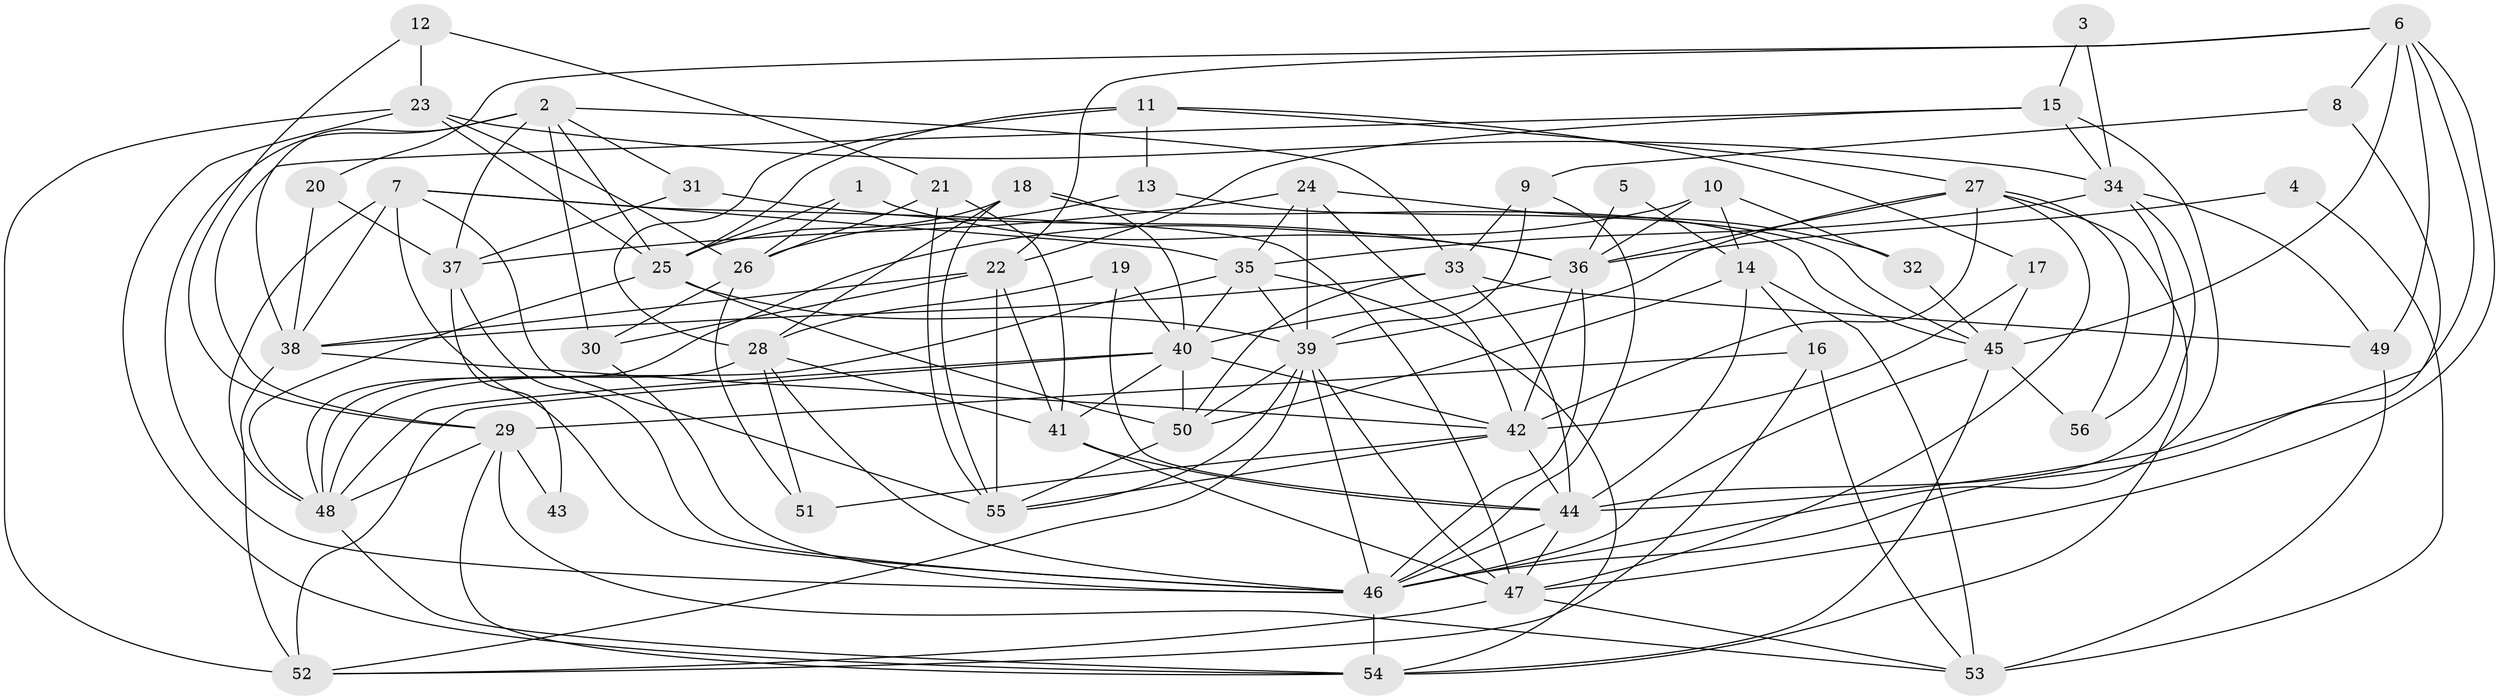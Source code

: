 // original degree distribution, {3: 0.3392857142857143, 4: 0.23214285714285715, 5: 0.19642857142857142, 2: 0.09821428571428571, 7: 0.044642857142857144, 6: 0.08035714285714286, 9: 0.008928571428571428}
// Generated by graph-tools (version 1.1) at 2025/26/03/09/25 03:26:13]
// undirected, 56 vertices, 156 edges
graph export_dot {
graph [start="1"]
  node [color=gray90,style=filled];
  1;
  2;
  3;
  4;
  5;
  6;
  7;
  8;
  9;
  10;
  11;
  12;
  13;
  14;
  15;
  16;
  17;
  18;
  19;
  20;
  21;
  22;
  23;
  24;
  25;
  26;
  27;
  28;
  29;
  30;
  31;
  32;
  33;
  34;
  35;
  36;
  37;
  38;
  39;
  40;
  41;
  42;
  43;
  44;
  45;
  46;
  47;
  48;
  49;
  50;
  51;
  52;
  53;
  54;
  55;
  56;
  1 -- 25 [weight=1.0];
  1 -- 26 [weight=1.0];
  1 -- 36 [weight=1.0];
  2 -- 25 [weight=1.0];
  2 -- 30 [weight=1.0];
  2 -- 31 [weight=1.0];
  2 -- 33 [weight=1.0];
  2 -- 37 [weight=1.0];
  2 -- 38 [weight=1.0];
  2 -- 46 [weight=1.0];
  3 -- 15 [weight=1.0];
  3 -- 34 [weight=1.0];
  4 -- 36 [weight=1.0];
  4 -- 53 [weight=1.0];
  5 -- 14 [weight=1.0];
  5 -- 36 [weight=1.0];
  6 -- 8 [weight=2.0];
  6 -- 20 [weight=1.0];
  6 -- 22 [weight=1.0];
  6 -- 44 [weight=1.0];
  6 -- 45 [weight=2.0];
  6 -- 47 [weight=1.0];
  6 -- 49 [weight=1.0];
  7 -- 35 [weight=1.0];
  7 -- 38 [weight=1.0];
  7 -- 46 [weight=1.0];
  7 -- 47 [weight=1.0];
  7 -- 48 [weight=1.0];
  7 -- 55 [weight=1.0];
  8 -- 9 [weight=1.0];
  8 -- 46 [weight=1.0];
  9 -- 33 [weight=1.0];
  9 -- 39 [weight=1.0];
  9 -- 46 [weight=1.0];
  10 -- 14 [weight=1.0];
  10 -- 32 [weight=1.0];
  10 -- 36 [weight=1.0];
  10 -- 48 [weight=1.0];
  11 -- 13 [weight=1.0];
  11 -- 17 [weight=1.0];
  11 -- 25 [weight=1.0];
  11 -- 27 [weight=1.0];
  11 -- 28 [weight=1.0];
  12 -- 21 [weight=1.0];
  12 -- 23 [weight=1.0];
  12 -- 29 [weight=1.0];
  13 -- 26 [weight=2.0];
  13 -- 45 [weight=1.0];
  14 -- 16 [weight=1.0];
  14 -- 44 [weight=1.0];
  14 -- 50 [weight=1.0];
  14 -- 53 [weight=1.0];
  15 -- 22 [weight=1.0];
  15 -- 29 [weight=1.0];
  15 -- 34 [weight=1.0];
  15 -- 46 [weight=1.0];
  16 -- 29 [weight=1.0];
  16 -- 52 [weight=1.0];
  16 -- 53 [weight=1.0];
  17 -- 42 [weight=1.0];
  17 -- 45 [weight=1.0];
  18 -- 25 [weight=1.0];
  18 -- 28 [weight=1.0];
  18 -- 40 [weight=1.0];
  18 -- 45 [weight=1.0];
  18 -- 55 [weight=1.0];
  19 -- 28 [weight=1.0];
  19 -- 40 [weight=1.0];
  19 -- 44 [weight=1.0];
  20 -- 37 [weight=2.0];
  20 -- 38 [weight=1.0];
  21 -- 26 [weight=1.0];
  21 -- 41 [weight=1.0];
  21 -- 55 [weight=1.0];
  22 -- 30 [weight=1.0];
  22 -- 38 [weight=1.0];
  22 -- 41 [weight=1.0];
  22 -- 55 [weight=1.0];
  23 -- 25 [weight=1.0];
  23 -- 26 [weight=1.0];
  23 -- 34 [weight=1.0];
  23 -- 52 [weight=1.0];
  23 -- 54 [weight=1.0];
  24 -- 32 [weight=1.0];
  24 -- 35 [weight=1.0];
  24 -- 37 [weight=1.0];
  24 -- 39 [weight=1.0];
  24 -- 42 [weight=1.0];
  25 -- 39 [weight=1.0];
  25 -- 48 [weight=1.0];
  25 -- 50 [weight=1.0];
  26 -- 30 [weight=1.0];
  26 -- 51 [weight=1.0];
  27 -- 36 [weight=1.0];
  27 -- 39 [weight=1.0];
  27 -- 42 [weight=1.0];
  27 -- 47 [weight=1.0];
  27 -- 54 [weight=1.0];
  27 -- 56 [weight=1.0];
  28 -- 41 [weight=1.0];
  28 -- 46 [weight=1.0];
  28 -- 48 [weight=1.0];
  28 -- 51 [weight=1.0];
  29 -- 43 [weight=1.0];
  29 -- 48 [weight=1.0];
  29 -- 53 [weight=1.0];
  29 -- 54 [weight=1.0];
  30 -- 46 [weight=1.0];
  31 -- 36 [weight=1.0];
  31 -- 37 [weight=1.0];
  32 -- 45 [weight=1.0];
  33 -- 38 [weight=1.0];
  33 -- 44 [weight=1.0];
  33 -- 49 [weight=1.0];
  33 -- 50 [weight=1.0];
  34 -- 35 [weight=1.0];
  34 -- 44 [weight=1.0];
  34 -- 49 [weight=1.0];
  34 -- 56 [weight=1.0];
  35 -- 39 [weight=1.0];
  35 -- 40 [weight=1.0];
  35 -- 48 [weight=1.0];
  35 -- 54 [weight=1.0];
  36 -- 40 [weight=1.0];
  36 -- 42 [weight=1.0];
  36 -- 46 [weight=1.0];
  37 -- 43 [weight=1.0];
  37 -- 46 [weight=1.0];
  38 -- 42 [weight=1.0];
  38 -- 52 [weight=1.0];
  39 -- 46 [weight=1.0];
  39 -- 47 [weight=1.0];
  39 -- 50 [weight=1.0];
  39 -- 52 [weight=1.0];
  39 -- 55 [weight=1.0];
  40 -- 41 [weight=2.0];
  40 -- 42 [weight=1.0];
  40 -- 48 [weight=1.0];
  40 -- 50 [weight=1.0];
  40 -- 52 [weight=1.0];
  41 -- 44 [weight=1.0];
  41 -- 47 [weight=1.0];
  42 -- 44 [weight=2.0];
  42 -- 51 [weight=1.0];
  42 -- 55 [weight=1.0];
  44 -- 46 [weight=1.0];
  44 -- 47 [weight=1.0];
  45 -- 46 [weight=2.0];
  45 -- 54 [weight=1.0];
  45 -- 56 [weight=1.0];
  46 -- 54 [weight=1.0];
  47 -- 52 [weight=1.0];
  47 -- 53 [weight=1.0];
  48 -- 54 [weight=1.0];
  49 -- 53 [weight=1.0];
  50 -- 55 [weight=1.0];
}
